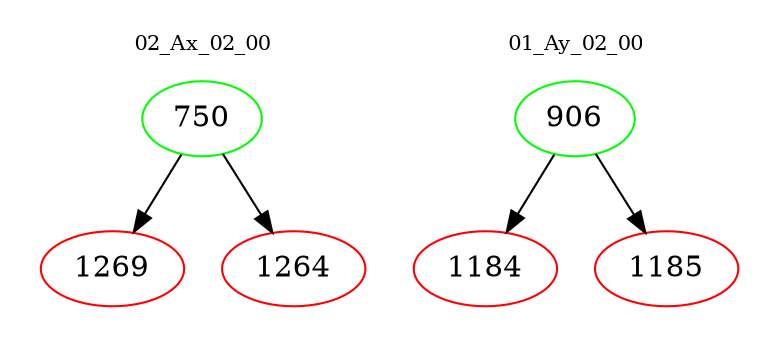 digraph{
subgraph cluster_0 {
color = white
label = "02_Ax_02_00";
fontsize=10;
T0_750 [label="750", color="green"]
T0_750 -> T0_1269 [color="black"]
T0_1269 [label="1269", color="red"]
T0_750 -> T0_1264 [color="black"]
T0_1264 [label="1264", color="red"]
}
subgraph cluster_1 {
color = white
label = "01_Ay_02_00";
fontsize=10;
T1_906 [label="906", color="green"]
T1_906 -> T1_1184 [color="black"]
T1_1184 [label="1184", color="red"]
T1_906 -> T1_1185 [color="black"]
T1_1185 [label="1185", color="red"]
}
}

